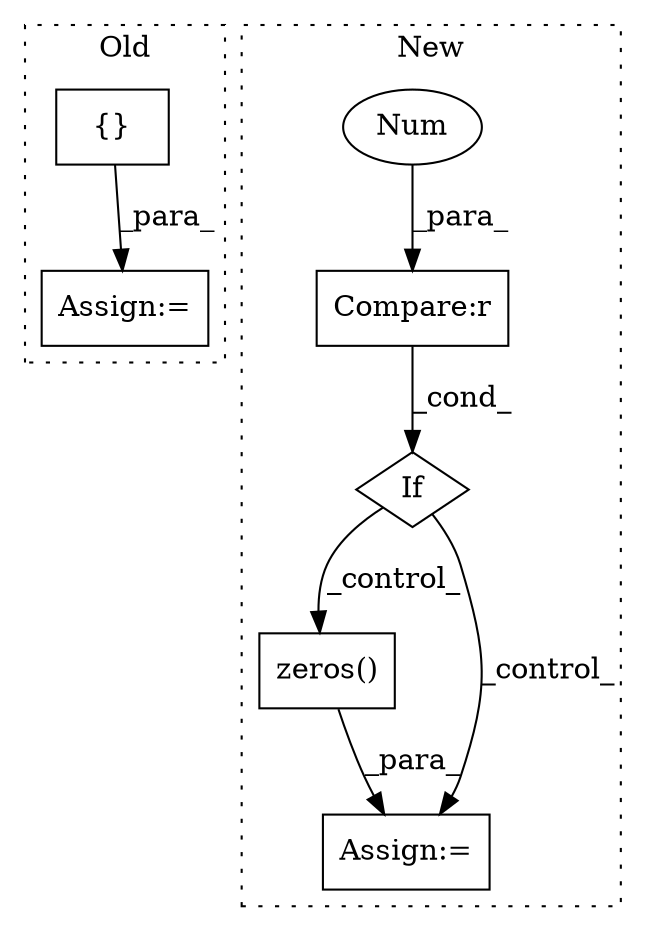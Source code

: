 digraph G {
subgraph cluster0 {
1 [label="{}" a="59" s="5920,5947" l="1,0" shape="box"];
3 [label="Assign:=" a="68" s="5917" l="3" shape="box"];
label = "Old";
style="dotted";
}
subgraph cluster1 {
2 [label="zeros()" a="75" s="6553,6580" l="9,1" shape="box"];
4 [label="Assign:=" a="68" s="6550" l="3" shape="box"];
5 [label="If" a="96" s="6409" l="3" shape="diamond"];
6 [label="Compare:r" a="40" s="6412" l="17" shape="box"];
7 [label="Num" a="76" s="6428" l="1" shape="ellipse"];
label = "New";
style="dotted";
}
1 -> 3 [label="_para_"];
2 -> 4 [label="_para_"];
5 -> 4 [label="_control_"];
5 -> 2 [label="_control_"];
6 -> 5 [label="_cond_"];
7 -> 6 [label="_para_"];
}